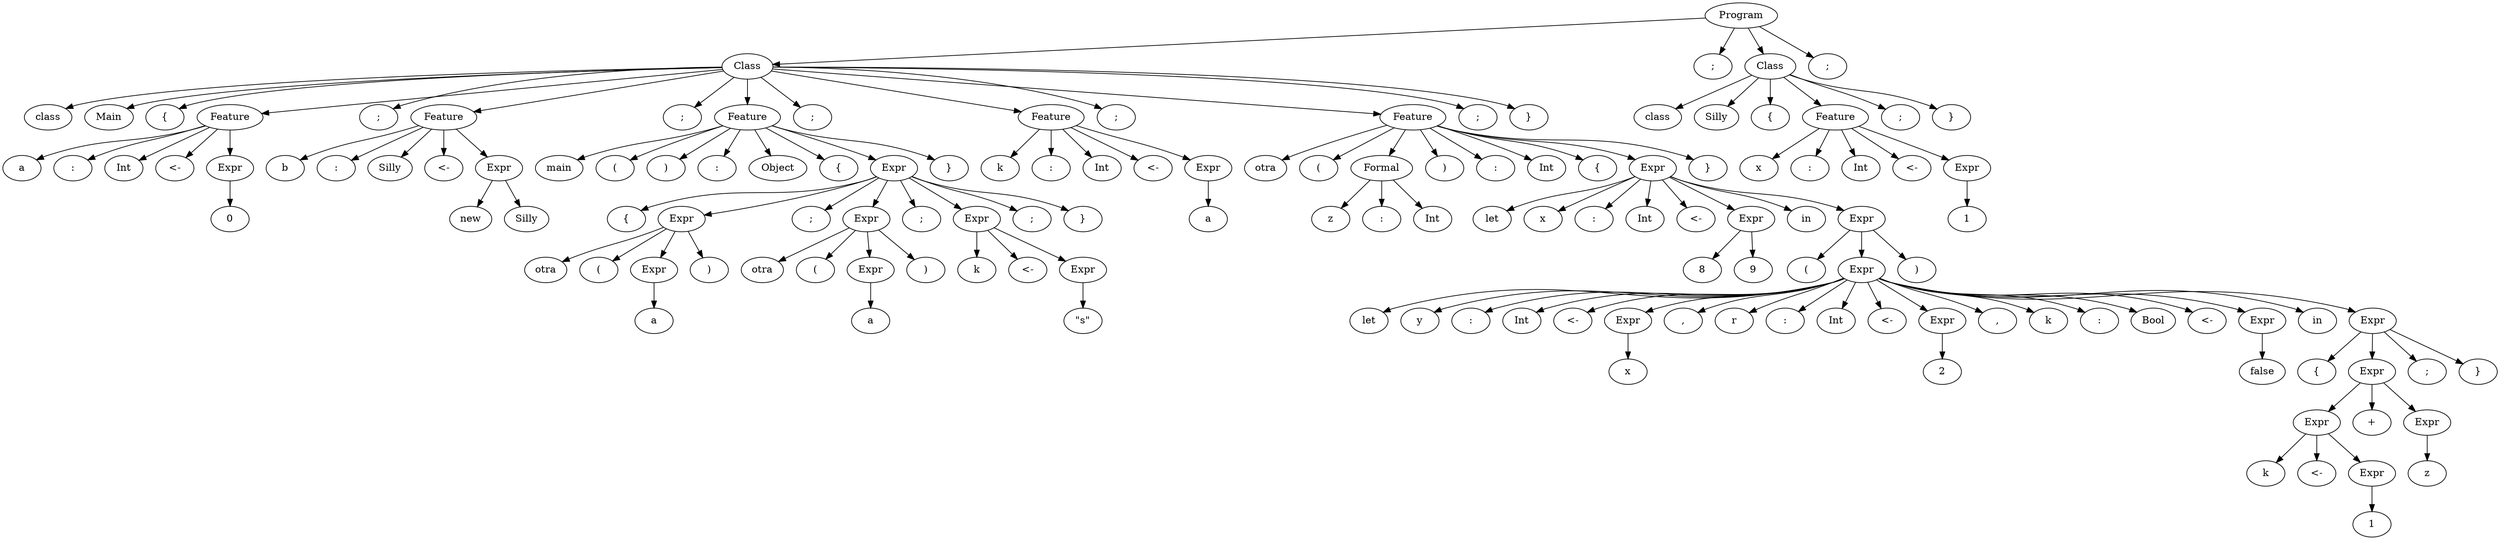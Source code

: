 digraph {
	0 [label=Program]
	0 -> 1
	1 [label=Class]
	1 -> 2
	2 [label=class]
	1 -> 3
	3 [label=Main]
	1 -> 4
	4 [label="{"]
	1 -> 5
	5 [label=Feature]
	5 -> 6
	6 [label=a]
	5 -> 7
	7 [label=":"]
	5 -> 8
	8 [label=Int]
	5 -> 9
	9 [label="<-"]
	5 -> 10
	10 [label=Expr]
	10 -> 11
	11 [label=0]
	1 -> 12
	12 [label=";"]
	1 -> 13
	13 [label=Feature]
	13 -> 14
	14 [label=b]
	13 -> 15
	15 [label=":"]
	13 -> 16
	16 [label=Silly]
	13 -> 17
	17 [label="<-"]
	13 -> 18
	18 [label=Expr]
	18 -> 19
	19 [label=new]
	18 -> 20
	20 [label=Silly]
	1 -> 21
	21 [label=";"]
	1 -> 22
	22 [label=Feature]
	22 -> 23
	23 [label=main]
	22 -> 24
	24 [label="("]
	22 -> 25
	25 [label=")"]
	22 -> 26
	26 [label=":"]
	22 -> 27
	27 [label=Object]
	22 -> 28
	28 [label="{"]
	22 -> 29
	29 [label=Expr]
	29 -> 30
	30 [label="{"]
	29 -> 31
	31 [label=Expr]
	31 -> 32
	32 [label=otra]
	31 -> 33
	33 [label="("]
	31 -> 34
	34 [label=Expr]
	34 -> 35
	35 [label=a]
	31 -> 36
	36 [label=")"]
	29 -> 37
	37 [label=";"]
	29 -> 38
	38 [label=Expr]
	38 -> 39
	39 [label=otra]
	38 -> 40
	40 [label="("]
	38 -> 41
	41 [label=Expr]
	41 -> 42
	42 [label=a]
	38 -> 43
	43 [label=")"]
	29 -> 44
	44 [label=";"]
	29 -> 45
	45 [label=Expr]
	45 -> 46
	46 [label=k]
	45 -> 47
	47 [label="<-"]
	45 -> 48
	48 [label=Expr]
	48 -> 49
	49 [label="\"s\""]
	29 -> 50
	50 [label=";"]
	29 -> 51
	51 [label="}"]
	22 -> 52
	52 [label="}"]
	1 -> 53
	53 [label=";"]
	1 -> 54
	54 [label=Feature]
	54 -> 55
	55 [label=k]
	54 -> 56
	56 [label=":"]
	54 -> 57
	57 [label=Int]
	54 -> 58
	58 [label="<-"]
	54 -> 59
	59 [label=Expr]
	59 -> 60
	60 [label=a]
	1 -> 61
	61 [label=";"]
	1 -> 62
	62 [label=Feature]
	62 -> 63
	63 [label=otra]
	62 -> 64
	64 [label="("]
	62 -> 65
	65 [label=Formal]
	65 -> 66
	66 [label=z]
	65 -> 67
	67 [label=":"]
	65 -> 68
	68 [label=Int]
	62 -> 69
	69 [label=")"]
	62 -> 70
	70 [label=":"]
	62 -> 71
	71 [label=Int]
	62 -> 72
	72 [label="{"]
	62 -> 73
	73 [label=Expr]
	73 -> 74
	74 [label=let]
	73 -> 75
	75 [label=x]
	73 -> 76
	76 [label=":"]
	73 -> 77
	77 [label=Int]
	73 -> 78
	78 [label="<-"]
	73 -> 79
	79 [label=Expr]
	79 -> 80
	80 [label=8]
	79 -> 81
	81 [label=9]
	73 -> 82
	82 [label=in]
	73 -> 83
	83 [label=Expr]
	83 -> 84
	84 [label="("]
	83 -> 85
	85 [label=Expr]
	85 -> 86
	86 [label=let]
	85 -> 87
	87 [label=y]
	85 -> 88
	88 [label=":"]
	85 -> 89
	89 [label=Int]
	85 -> 90
	90 [label="<-"]
	85 -> 91
	91 [label=Expr]
	91 -> 92
	92 [label=x]
	85 -> 93
	93 [label=","]
	85 -> 94
	94 [label=r]
	85 -> 95
	95 [label=":"]
	85 -> 96
	96 [label=Int]
	85 -> 97
	97 [label="<-"]
	85 -> 98
	98 [label=Expr]
	98 -> 99
	99 [label=2]
	85 -> 100
	100 [label=","]
	85 -> 101
	101 [label=k]
	85 -> 102
	102 [label=":"]
	85 -> 103
	103 [label=Bool]
	85 -> 104
	104 [label="<-"]
	85 -> 105
	105 [label=Expr]
	105 -> 106
	106 [label=false]
	85 -> 107
	107 [label=in]
	85 -> 108
	108 [label=Expr]
	108 -> 109
	109 [label="{"]
	108 -> 110
	110 [label=Expr]
	110 -> 111
	111 [label=Expr]
	111 -> 112
	112 [label=k]
	111 -> 113
	113 [label="<-"]
	111 -> 114
	114 [label=Expr]
	114 -> 115
	115 [label=1]
	110 -> 116
	116 [label="+"]
	110 -> 117
	117 [label=Expr]
	117 -> 118
	118 [label=z]
	108 -> 119
	119 [label=";"]
	108 -> 120
	120 [label="}"]
	83 -> 121
	121 [label=")"]
	62 -> 122
	122 [label="}"]
	1 -> 123
	123 [label=";"]
	1 -> 124
	124 [label="}"]
	0 -> 125
	125 [label=";"]
	0 -> 126
	126 [label=Class]
	126 -> 127
	127 [label=class]
	126 -> 128
	128 [label=Silly]
	126 -> 129
	129 [label="{"]
	126 -> 130
	130 [label=Feature]
	130 -> 131
	131 [label=x]
	130 -> 132
	132 [label=":"]
	130 -> 133
	133 [label=Int]
	130 -> 134
	134 [label="<-"]
	130 -> 135
	135 [label=Expr]
	135 -> 136
	136 [label=1]
	126 -> 137
	137 [label=";"]
	126 -> 138
	138 [label="}"]
	0 -> 139
	139 [label=";"]
}
